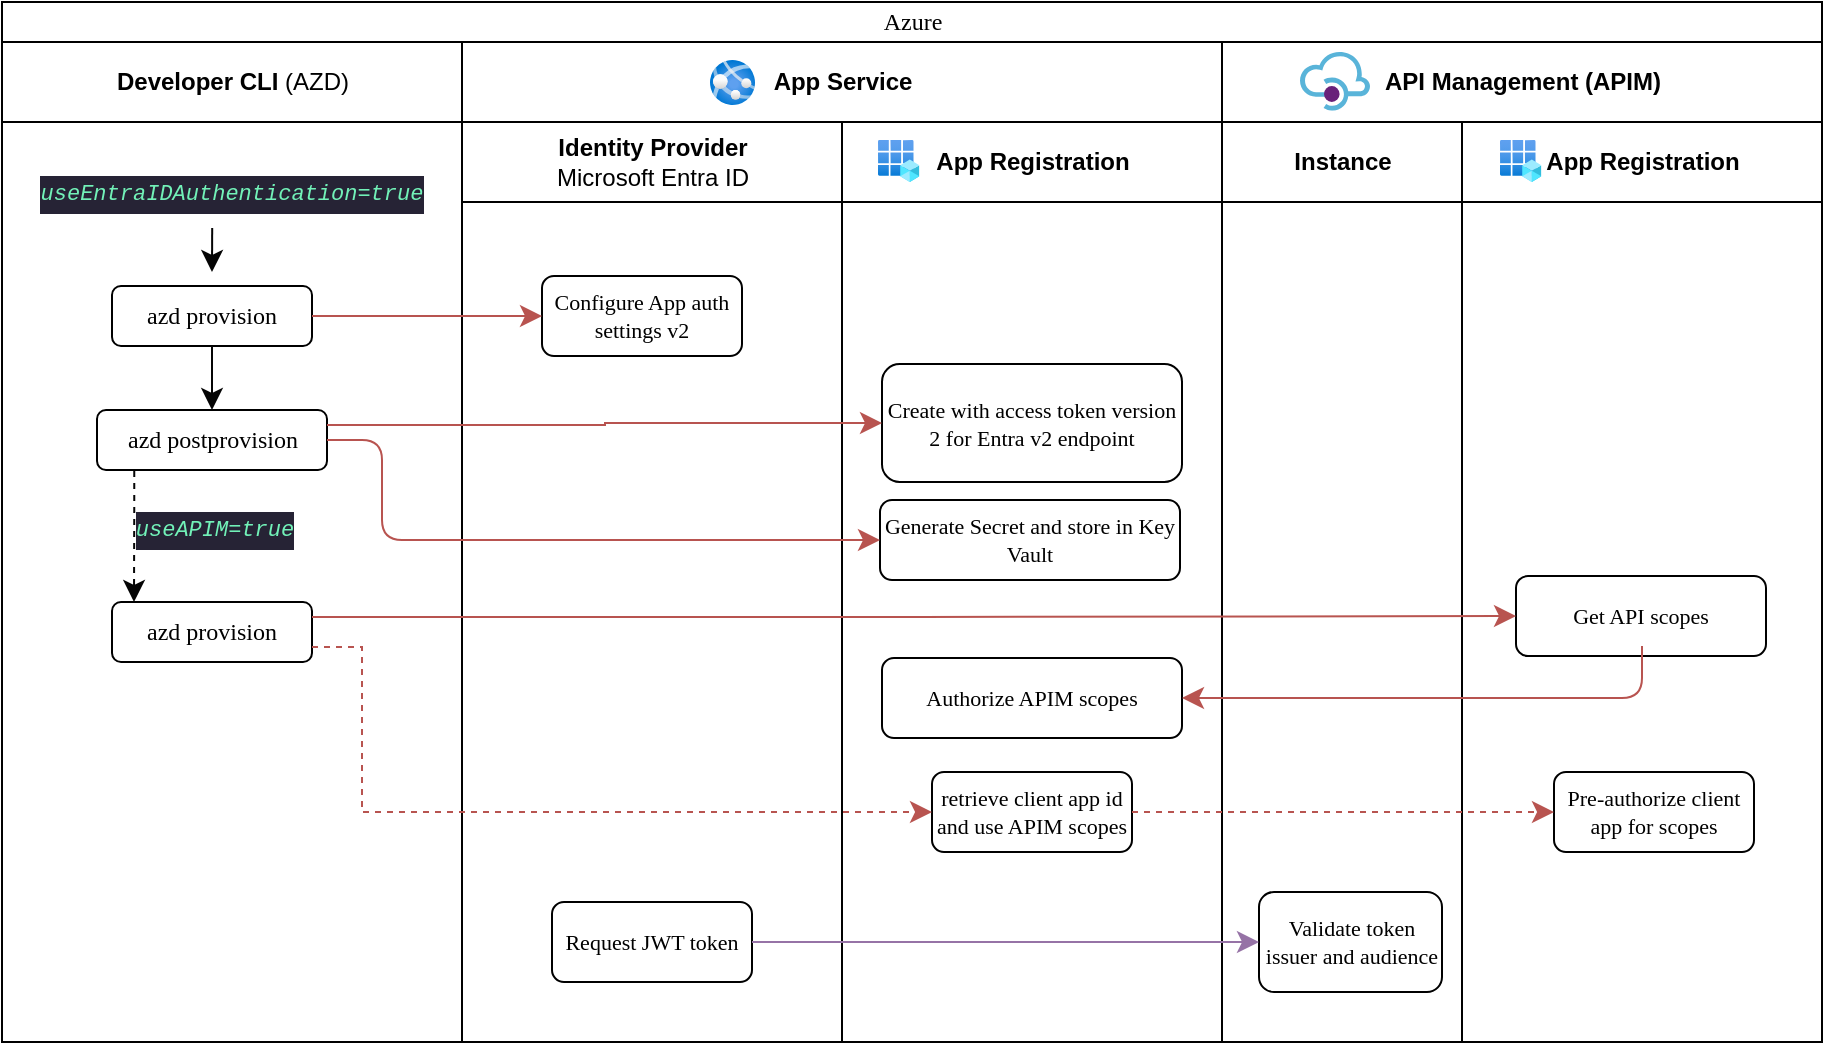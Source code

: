 <mxfile version="22.1.2" type="device" pages="2">
  <diagram name="App Service PaaS Auth" id="J0kEoaDPSvpVxaNFogBW">
    <mxGraphModel dx="1304" dy="760" grid="1" gridSize="10" guides="1" tooltips="1" connect="1" arrows="1" fold="1" page="1" pageScale="1" pageWidth="1100" pageHeight="850" background="none" math="0" shadow="0">
      <root>
        <mxCell id="TxJ0xP_LkDmAu8PP4f3W-0" />
        <mxCell id="TxJ0xP_LkDmAu8PP4f3W-1" parent="TxJ0xP_LkDmAu8PP4f3W-0" />
        <mxCell id="TxJ0xP_LkDmAu8PP4f3W-2" value="&lt;font style=&quot;font-size: 12px; font-weight: normal;&quot;&gt;Azure&lt;/font&gt;" style="swimlane;html=1;childLayout=stackLayout;startSize=20;rounded=0;shadow=0;labelBackgroundColor=none;strokeWidth=1;fontFamily=Verdana;fontSize=8;align=center;" vertex="1" parent="TxJ0xP_LkDmAu8PP4f3W-1">
          <mxGeometry x="70" y="40" width="910" height="520" as="geometry" />
        </mxCell>
        <mxCell id="TxJ0xP_LkDmAu8PP4f3W-7" value="Developer CLI &lt;span style=&quot;font-weight: normal;&quot;&gt;(AZD)&lt;/span&gt;" style="swimlane;html=1;startSize=40;" vertex="1" parent="TxJ0xP_LkDmAu8PP4f3W-2">
          <mxGeometry y="20" width="230" height="500" as="geometry" />
        </mxCell>
        <mxCell id="DdFleMHpm2gLT70RBmjc-2" value="" style="shape=image;verticalLabelPosition=bottom;labelBackgroundColor=default;verticalAlign=top;aspect=fixed;imageAspect=0;image=https://azure.github.io/awesome-azd/img/logo.png;" vertex="1" parent="TxJ0xP_LkDmAu8PP4f3W-7">
          <mxGeometry x="8" width="38" height="38" as="geometry" />
        </mxCell>
        <mxCell id="pMR1qo70U6GUIszaFT5R-0" value="&lt;font style=&quot;font-size: 12px;&quot;&gt;azd provision&lt;/font&gt;" style="rounded=1;whiteSpace=wrap;html=1;shadow=0;labelBackgroundColor=none;strokeWidth=1;fontFamily=Verdana;fontSize=8;align=center;" vertex="1" parent="TxJ0xP_LkDmAu8PP4f3W-7">
          <mxGeometry x="55" y="122" width="100" height="30" as="geometry" />
        </mxCell>
        <mxCell id="caCMUqzHrhD5SodGUe4n-0" value="&lt;font style=&quot;font-size: 12px;&quot;&gt;azd postprovision&lt;/font&gt;" style="rounded=1;whiteSpace=wrap;html=1;shadow=0;labelBackgroundColor=none;strokeWidth=1;fontFamily=Verdana;fontSize=8;align=center;" vertex="1" parent="TxJ0xP_LkDmAu8PP4f3W-7">
          <mxGeometry x="47.5" y="184" width="115" height="30" as="geometry" />
        </mxCell>
        <mxCell id="okkkJ67Kpcoh9UKUz367-23" value="" style="edgeStyle=elbowEdgeStyle;elbow=horizontal;endArrow=classic;html=1;curved=0;rounded=0;endSize=8;startSize=8;exitX=0.5;exitY=1;exitDx=0;exitDy=0;entryX=0.5;entryY=0;entryDx=0;entryDy=0;fillColor=#f8cecc;strokeColor=#050505;" edge="1" parent="TxJ0xP_LkDmAu8PP4f3W-7" source="pMR1qo70U6GUIszaFT5R-0" target="caCMUqzHrhD5SodGUe4n-0">
          <mxGeometry width="50" height="50" relative="1" as="geometry">
            <mxPoint x="165" y="147" as="sourcePoint" />
            <mxPoint x="260" y="147" as="targetPoint" />
            <Array as="points">
              <mxPoint x="105" y="170" />
            </Array>
          </mxGeometry>
        </mxCell>
        <mxCell id="okkkJ67Kpcoh9UKUz367-25" value="&lt;div style=&quot;color: rgb(187, 187, 187); background-color: rgb(38, 35, 53); font-family: Consolas, &amp;quot;Courier New&amp;quot;, monospace; font-weight: normal; line-height: 19px;&quot;&gt;&lt;div style=&quot;&quot;&gt;&lt;span style=&quot;color: rgb(114, 241, 184); font-style: italic;&quot;&gt;&lt;font style=&quot;font-size: 11px;&quot;&gt;useEntraIDAuthentication=true&lt;/font&gt;&lt;/span&gt;&lt;/div&gt;&lt;/div&gt;" style="text;whiteSpace=wrap;html=1;align=center;" vertex="1" parent="TxJ0xP_LkDmAu8PP4f3W-7">
          <mxGeometry x="20" y="60" width="190" height="40" as="geometry" />
        </mxCell>
        <mxCell id="okkkJ67Kpcoh9UKUz367-26" value="" style="edgeStyle=elbowEdgeStyle;elbow=horizontal;endArrow=classic;html=1;curved=0;rounded=0;endSize=8;startSize=8;entryX=0.5;entryY=0;entryDx=0;entryDy=0;fillColor=#f8cecc;strokeColor=#050505;" edge="1" parent="TxJ0xP_LkDmAu8PP4f3W-7">
          <mxGeometry width="50" height="50" relative="1" as="geometry">
            <mxPoint x="105.091" y="93" as="sourcePoint" />
            <mxPoint x="105" y="115" as="targetPoint" />
            <Array as="points" />
          </mxGeometry>
        </mxCell>
        <mxCell id="okkkJ67Kpcoh9UKUz367-27" value="&lt;div style=&quot;color: rgb(187, 187, 187); background-color: rgb(38, 35, 53); font-family: Consolas, &amp;quot;Courier New&amp;quot;, monospace; font-weight: normal; line-height: 19px;&quot;&gt;&lt;div style=&quot;&quot;&gt;&lt;span style=&quot;color: rgb(114, 241, 184); font-style: italic;&quot;&gt;&lt;font style=&quot;font-size: 11px;&quot;&gt;useAPIM=true&lt;/font&gt;&lt;/span&gt;&lt;/div&gt;&lt;/div&gt;" style="text;whiteSpace=wrap;html=1;align=center;" vertex="1" parent="TxJ0xP_LkDmAu8PP4f3W-7">
          <mxGeometry x="58.5" y="228" width="95" height="24" as="geometry" />
        </mxCell>
        <mxCell id="okkkJ67Kpcoh9UKUz367-30" value="&lt;font style=&quot;font-size: 12px;&quot;&gt;azd provision&lt;/font&gt;" style="rounded=1;whiteSpace=wrap;html=1;shadow=0;labelBackgroundColor=none;strokeWidth=1;fontFamily=Verdana;fontSize=8;align=center;" vertex="1" parent="TxJ0xP_LkDmAu8PP4f3W-7">
          <mxGeometry x="55" y="280" width="100" height="30" as="geometry" />
        </mxCell>
        <mxCell id="okkkJ67Kpcoh9UKUz367-33" value="" style="edgeStyle=elbowEdgeStyle;elbow=vertical;endArrow=classic;html=1;curved=0;rounded=0;endSize=8;startSize=8;exitX=0.162;exitY=1.017;exitDx=0;exitDy=0;entryX=0.05;entryY=0;entryDx=0;entryDy=0;fillColor=#f8cecc;strokeColor=#050505;entryPerimeter=0;exitPerimeter=0;dashed=1;" edge="1" parent="TxJ0xP_LkDmAu8PP4f3W-7" source="caCMUqzHrhD5SodGUe4n-0">
          <mxGeometry width="50" height="50" relative="1" as="geometry">
            <mxPoint x="63" y="214" as="sourcePoint" />
            <mxPoint x="66" y="280" as="targetPoint" />
            <Array as="points">
              <mxPoint x="63" y="232" />
            </Array>
          </mxGeometry>
        </mxCell>
        <mxCell id="TxJ0xP_LkDmAu8PP4f3W-11" value="App Service" style="swimlane;html=1;startSize=40;" vertex="1" parent="TxJ0xP_LkDmAu8PP4f3W-2">
          <mxGeometry x="230" y="20" width="380" height="500" as="geometry">
            <mxRectangle y="20" width="40" height="360" as="alternateBounds" />
          </mxGeometry>
        </mxCell>
        <mxCell id="DdFleMHpm2gLT70RBmjc-0" value="Identity Provider&lt;br&gt;&lt;span style=&quot;font-weight: normal;&quot;&gt;Microsoft Entra ID&lt;/span&gt;" style="swimlane;html=1;startSize=40;verticalAlign=middle;" vertex="1" parent="TxJ0xP_LkDmAu8PP4f3W-11">
          <mxGeometry y="40" width="190" height="460" as="geometry">
            <mxRectangle y="20" width="40" height="360" as="alternateBounds" />
          </mxGeometry>
        </mxCell>
        <mxCell id="TxJ0xP_LkDmAu8PP4f3W-23" value="" style="shape=image;verticalLabelPosition=bottom;labelBackgroundColor=default;verticalAlign=top;aspect=fixed;imageAspect=0;image=https://upload.wikimedia.org/wikipedia/commons/thumb/3/34/Windows_logo_-_2012_derivative.svg/1024px-Windows_logo_-_2012_derivative.svg.png;" vertex="1" parent="DdFleMHpm2gLT70RBmjc-0">
          <mxGeometry x="30" y="23" width="10" height="10" as="geometry" />
        </mxCell>
        <mxCell id="pMR1qo70U6GUIszaFT5R-1" value="&lt;font style=&quot;font-size: 11px;&quot;&gt;Configure App auth settings v2&lt;/font&gt;" style="rounded=1;whiteSpace=wrap;html=1;shadow=0;labelBackgroundColor=none;strokeWidth=1;fontFamily=Verdana;fontSize=8;align=center;" vertex="1" parent="DdFleMHpm2gLT70RBmjc-0">
          <mxGeometry x="40" y="77" width="100" height="40" as="geometry" />
        </mxCell>
        <mxCell id="okkkJ67Kpcoh9UKUz367-12" value="&lt;font style=&quot;font-size: 11px;&quot;&gt;Request JWT token&lt;/font&gt;" style="rounded=1;whiteSpace=wrap;html=1;shadow=0;labelBackgroundColor=none;strokeWidth=1;fontFamily=Verdana;fontSize=8;align=center;" vertex="1" parent="DdFleMHpm2gLT70RBmjc-0">
          <mxGeometry x="45" y="390" width="100" height="40" as="geometry" />
        </mxCell>
        <mxCell id="DdFleMHpm2gLT70RBmjc-1" value="App Registration" style="swimlane;html=1;startSize=40;verticalAlign=middle;" vertex="1" parent="TxJ0xP_LkDmAu8PP4f3W-11">
          <mxGeometry x="190" y="40" width="190" height="460" as="geometry">
            <mxRectangle y="20" width="40" height="360" as="alternateBounds" />
          </mxGeometry>
        </mxCell>
        <mxCell id="2zMvVns0jBvbQEaveiYE-0" value="" style="image;aspect=fixed;html=1;points=[];align=center;fontSize=12;image=img/lib/azure2/identity/App_Registrations.svg;" vertex="1" parent="DdFleMHpm2gLT70RBmjc-1">
          <mxGeometry x="18" y="9" width="20.68" height="21" as="geometry" />
        </mxCell>
        <mxCell id="nA9Qir65aABFyxPnygtA-0" value="&lt;font style=&quot;font-size: 11px;&quot;&gt;Create with access token version 2 for Entra v2 endpoint&lt;/font&gt;" style="rounded=1;whiteSpace=wrap;html=1;shadow=0;labelBackgroundColor=none;strokeWidth=1;fontFamily=Verdana;fontSize=8;align=center;" vertex="1" parent="DdFleMHpm2gLT70RBmjc-1">
          <mxGeometry x="20" y="121" width="150" height="59" as="geometry" />
        </mxCell>
        <mxCell id="nA9Qir65aABFyxPnygtA-1" value="&lt;font style=&quot;font-size: 11px;&quot;&gt;Authorize APIM scopes&lt;/font&gt;" style="rounded=1;whiteSpace=wrap;html=1;shadow=0;labelBackgroundColor=none;strokeWidth=1;fontFamily=Verdana;fontSize=8;align=center;" vertex="1" parent="DdFleMHpm2gLT70RBmjc-1">
          <mxGeometry x="20" y="268" width="150" height="40" as="geometry" />
        </mxCell>
        <mxCell id="okkkJ67Kpcoh9UKUz367-1" value="&lt;font style=&quot;font-size: 11px;&quot;&gt;Generate Secret and store in Key Vault&lt;/font&gt;" style="rounded=1;whiteSpace=wrap;html=1;shadow=0;labelBackgroundColor=none;strokeWidth=1;fontFamily=Verdana;fontSize=8;align=center;" vertex="1" parent="DdFleMHpm2gLT70RBmjc-1">
          <mxGeometry x="19" y="189" width="150" height="40" as="geometry" />
        </mxCell>
        <mxCell id="okkkJ67Kpcoh9UKUz367-9" value="&lt;font style=&quot;font-size: 11px;&quot;&gt;retrieve client app id and use APIM scopes&lt;/font&gt;" style="rounded=1;whiteSpace=wrap;html=1;shadow=0;labelBackgroundColor=none;strokeWidth=1;fontFamily=Verdana;fontSize=8;align=center;" vertex="1" parent="DdFleMHpm2gLT70RBmjc-1">
          <mxGeometry x="45" y="325" width="100" height="40" as="geometry" />
        </mxCell>
        <mxCell id="5hYApjeR-NjjEq_kIkVa-0" value="" style="image;aspect=fixed;html=1;points=[];align=center;fontSize=12;image=img/lib/azure2/compute/App_Services.svg;strokeColor=#80FF00;" vertex="1" parent="TxJ0xP_LkDmAu8PP4f3W-11">
          <mxGeometry x="124" y="9" width="22.5" height="22.5" as="geometry" />
        </mxCell>
        <mxCell id="TxJ0xP_LkDmAu8PP4f3W-21" value="API Management (APIM)" style="swimlane;html=1;startSize=40;" vertex="1" parent="TxJ0xP_LkDmAu8PP4f3W-2">
          <mxGeometry x="610" y="20" width="300" height="500" as="geometry" />
        </mxCell>
        <mxCell id="TxJ0xP_LkDmAu8PP4f3W-24" value="Instance" style="swimlane;html=1;startSize=40;" vertex="1" parent="TxJ0xP_LkDmAu8PP4f3W-21">
          <mxGeometry y="40" width="120" height="460" as="geometry" />
        </mxCell>
        <mxCell id="okkkJ67Kpcoh9UKUz367-13" value="&lt;font style=&quot;font-size: 11px;&quot;&gt;Validate token issuer and audience&lt;/font&gt;" style="rounded=1;whiteSpace=wrap;html=1;shadow=0;labelBackgroundColor=none;strokeWidth=1;fontFamily=Verdana;fontSize=8;align=center;" vertex="1" parent="TxJ0xP_LkDmAu8PP4f3W-24">
          <mxGeometry x="18.5" y="385" width="91.5" height="50" as="geometry" />
        </mxCell>
        <mxCell id="TxJ0xP_LkDmAu8PP4f3W-26" value="App Registration" style="swimlane;html=1;startSize=40;" vertex="1" parent="TxJ0xP_LkDmAu8PP4f3W-21">
          <mxGeometry x="120" y="40" width="180" height="460" as="geometry" />
        </mxCell>
        <mxCell id="2zMvVns0jBvbQEaveiYE-1" value="" style="image;aspect=fixed;html=1;points=[];align=center;fontSize=12;image=img/lib/azure2/identity/App_Registrations.svg;" vertex="1" parent="TxJ0xP_LkDmAu8PP4f3W-26">
          <mxGeometry x="19" y="9" width="20.68" height="21" as="geometry" />
        </mxCell>
        <mxCell id="okkkJ67Kpcoh9UKUz367-0" value="&lt;font style=&quot;font-size: 11px;&quot;&gt;Get API scopes&lt;/font&gt;" style="rounded=1;whiteSpace=wrap;html=1;shadow=0;labelBackgroundColor=none;strokeWidth=1;fontFamily=Verdana;fontSize=8;align=center;" vertex="1" parent="TxJ0xP_LkDmAu8PP4f3W-26">
          <mxGeometry x="27" y="227" width="125" height="40" as="geometry" />
        </mxCell>
        <mxCell id="okkkJ67Kpcoh9UKUz367-8" value="&lt;font style=&quot;font-size: 11px;&quot;&gt;Pre-authorize client app for scopes&lt;/font&gt;" style="rounded=1;whiteSpace=wrap;html=1;shadow=0;labelBackgroundColor=none;strokeWidth=1;fontFamily=Verdana;fontSize=8;align=center;" vertex="1" parent="TxJ0xP_LkDmAu8PP4f3W-26">
          <mxGeometry x="46" y="325" width="100" height="40" as="geometry" />
        </mxCell>
        <mxCell id="5cYQm8YY0smrO2BUzFCl-0" value="" style="image;sketch=0;aspect=fixed;html=1;points=[];align=center;fontSize=12;image=img/lib/mscae/API_Management.svg;" vertex="1" parent="TxJ0xP_LkDmAu8PP4f3W-21">
          <mxGeometry x="39" y="5" width="35" height="29.4" as="geometry" />
        </mxCell>
        <mxCell id="pMR1qo70U6GUIszaFT5R-2" value="" style="edgeStyle=elbowEdgeStyle;elbow=horizontal;endArrow=classic;html=1;curved=0;rounded=0;endSize=8;startSize=8;exitX=1;exitY=0.5;exitDx=0;exitDy=0;entryX=0;entryY=0.5;entryDx=0;entryDy=0;fillColor=#f8cecc;strokeColor=#b85450;" edge="1" parent="TxJ0xP_LkDmAu8PP4f3W-2" source="pMR1qo70U6GUIszaFT5R-0" target="pMR1qo70U6GUIszaFT5R-1">
          <mxGeometry width="50" height="50" relative="1" as="geometry">
            <mxPoint x="550" y="284" as="sourcePoint" />
            <mxPoint x="205" y="157" as="targetPoint" />
            <Array as="points">
              <mxPoint x="170" y="154" />
            </Array>
          </mxGeometry>
        </mxCell>
        <mxCell id="okkkJ67Kpcoh9UKUz367-2" value="" style="edgeStyle=elbowEdgeStyle;elbow=horizontal;endArrow=classic;html=1;curved=0;rounded=0;endSize=8;startSize=8;exitX=1;exitY=0.25;exitDx=0;exitDy=0;fillColor=#f8cecc;strokeColor=#b85450;entryX=0;entryY=0.5;entryDx=0;entryDy=0;" edge="1" parent="TxJ0xP_LkDmAu8PP4f3W-2" source="caCMUqzHrhD5SodGUe4n-0" target="nA9Qir65aABFyxPnygtA-0">
          <mxGeometry width="50" height="50" relative="1" as="geometry">
            <mxPoint x="710" y="270" as="sourcePoint" />
            <mxPoint x="419" y="200" as="targetPoint" />
          </mxGeometry>
        </mxCell>
        <mxCell id="okkkJ67Kpcoh9UKUz367-3" value="" style="edgeStyle=elbowEdgeStyle;elbow=horizontal;endArrow=classic;html=1;rounded=1;endSize=8;startSize=8;entryX=0;entryY=0.5;entryDx=0;entryDy=0;exitX=1;exitY=0.5;exitDx=0;exitDy=0;fillColor=#f8cecc;strokeColor=#b85450;" edge="1" parent="TxJ0xP_LkDmAu8PP4f3W-2" source="caCMUqzHrhD5SodGUe4n-0" target="okkkJ67Kpcoh9UKUz367-1">
          <mxGeometry width="50" height="50" relative="1" as="geometry">
            <mxPoint x="173" y="229" as="sourcePoint" />
            <mxPoint x="430" y="229" as="targetPoint" />
            <Array as="points">
              <mxPoint x="190" y="260" />
            </Array>
          </mxGeometry>
        </mxCell>
        <mxCell id="okkkJ67Kpcoh9UKUz367-4" value="" style="edgeStyle=elbowEdgeStyle;elbow=horizontal;endArrow=classic;html=1;rounded=1;endSize=8;startSize=8;entryX=0;entryY=0.5;entryDx=0;entryDy=0;fillColor=#f8cecc;strokeColor=#b85450;exitX=1;exitY=0.25;exitDx=0;exitDy=0;" edge="1" parent="TxJ0xP_LkDmAu8PP4f3W-2" source="okkkJ67Kpcoh9UKUz367-30" target="okkkJ67Kpcoh9UKUz367-0">
          <mxGeometry width="50" height="50" relative="1" as="geometry">
            <mxPoint x="150" y="280" as="sourcePoint" />
            <mxPoint x="805" y="315" as="targetPoint" />
            <Array as="points">
              <mxPoint x="450" y="300" />
            </Array>
          </mxGeometry>
        </mxCell>
        <mxCell id="okkkJ67Kpcoh9UKUz367-5" value="" style="edgeStyle=elbowEdgeStyle;elbow=horizontal;endArrow=classic;html=1;rounded=1;endSize=8;startSize=8;entryX=1;entryY=0.5;entryDx=0;entryDy=0;fillColor=#f8cecc;strokeColor=#b85450;" edge="1" parent="TxJ0xP_LkDmAu8PP4f3W-2" target="nA9Qir65aABFyxPnygtA-1">
          <mxGeometry width="50" height="50" relative="1" as="geometry">
            <mxPoint x="820" y="322" as="sourcePoint" />
            <mxPoint x="350" y="170" as="targetPoint" />
            <Array as="points">
              <mxPoint x="820" y="340" />
            </Array>
          </mxGeometry>
        </mxCell>
        <mxCell id="okkkJ67Kpcoh9UKUz367-10" value="" style="edgeStyle=elbowEdgeStyle;elbow=horizontal;endArrow=classic;html=1;curved=0;rounded=0;endSize=8;startSize=8;entryX=0;entryY=0.5;entryDx=0;entryDy=0;dashed=1;fillColor=#f8cecc;strokeColor=#b85450;exitX=1;exitY=0.75;exitDx=0;exitDy=0;" edge="1" parent="TxJ0xP_LkDmAu8PP4f3W-2" source="okkkJ67Kpcoh9UKUz367-30" target="okkkJ67Kpcoh9UKUz367-9">
          <mxGeometry width="50" height="50" relative="1" as="geometry">
            <mxPoint x="173" y="237" as="sourcePoint" />
            <mxPoint x="815" y="312" as="targetPoint" />
            <Array as="points">
              <mxPoint x="180" y="360" />
            </Array>
          </mxGeometry>
        </mxCell>
        <mxCell id="okkkJ67Kpcoh9UKUz367-11" value="" style="edgeStyle=elbowEdgeStyle;elbow=horizontal;endArrow=classic;html=1;curved=0;rounded=0;endSize=8;startSize=8;exitX=1;exitY=0.5;exitDx=0;exitDy=0;entryX=0;entryY=0.5;entryDx=0;entryDy=0;dashed=1;fillColor=#f8cecc;strokeColor=#b85450;" edge="1" parent="TxJ0xP_LkDmAu8PP4f3W-2" source="okkkJ67Kpcoh9UKUz367-9" target="okkkJ67Kpcoh9UKUz367-8">
          <mxGeometry width="50" height="50" relative="1" as="geometry">
            <mxPoint x="610" y="450" as="sourcePoint" />
            <mxPoint x="866" y="450" as="targetPoint" />
          </mxGeometry>
        </mxCell>
        <mxCell id="okkkJ67Kpcoh9UKUz367-14" value="" style="edgeStyle=elbowEdgeStyle;elbow=horizontal;endArrow=classic;html=1;curved=0;rounded=0;endSize=8;startSize=8;exitX=1;exitY=0.5;exitDx=0;exitDy=0;entryX=0;entryY=0.5;entryDx=0;entryDy=0;fillColor=#e1d5e7;strokeColor=#9673a6;" edge="1" parent="TxJ0xP_LkDmAu8PP4f3W-2" source="okkkJ67Kpcoh9UKUz367-12" target="okkkJ67Kpcoh9UKUz367-13">
          <mxGeometry width="50" height="50" relative="1" as="geometry">
            <mxPoint x="165" y="167" as="sourcePoint" />
            <mxPoint x="260" y="167" as="targetPoint" />
            <Array as="points" />
          </mxGeometry>
        </mxCell>
      </root>
    </mxGraphModel>
  </diagram>
  <diagram id="E9JZm5g3ujnK0vpZf0Wo" name="Principal Propagation">
    <mxGraphModel dx="1147" dy="669" grid="1" gridSize="10" guides="1" tooltips="1" connect="1" arrows="1" fold="1" page="1" pageScale="1" pageWidth="850" pageHeight="1100" math="0" shadow="0">
      <root>
        <mxCell id="0" />
        <mxCell id="1" parent="0" />
        <mxCell id="8CwRrsDVTh27Dw83Pmwj-2" value="" style="image;aspect=fixed;html=1;points=[];align=center;fontSize=12;image=img/lib/azure2/identity/App_Registrations.svg;" vertex="1" parent="1">
          <mxGeometry x="331.81" y="294" width="39.38" height="40" as="geometry" />
        </mxCell>
        <mxCell id="8CwRrsDVTh27Dw83Pmwj-4" value="" style="image;sketch=0;aspect=fixed;html=1;points=[];align=center;fontSize=12;image=img/lib/mscae/API_Management.svg;" vertex="1" parent="1">
          <mxGeometry x="326.5" y="350" width="50" height="42" as="geometry" />
        </mxCell>
        <mxCell id="8CwRrsDVTh27Dw83Pmwj-5" value="" style="image;aspect=fixed;html=1;points=[];align=center;fontSize=12;image=img/lib/azure2/compute/App_Services.svg;imageBackground=default;" vertex="1" parent="1">
          <mxGeometry x="152.69" y="350.5" width="43" height="43" as="geometry" />
        </mxCell>
        <mxCell id="8CwRrsDVTh27Dw83Pmwj-8" value="" style="image;sketch=0;aspect=fixed;html=1;points=[];align=center;fontSize=12;image=img/lib/mscae/SAP_HANA_on_Azure.svg;" vertex="1" parent="1">
          <mxGeometry x="517.42" y="359.5" width="50" height="25" as="geometry" />
        </mxCell>
        <mxCell id="8CwRrsDVTh27Dw83Pmwj-25" style="edgeStyle=orthogonalEdgeStyle;orthogonalLoop=1;jettySize=auto;html=1;exitX=1;exitY=0.5;exitDx=0;exitDy=0;entryX=0.5;entryY=0;entryDx=0;entryDy=0;rounded=1;" edge="1" parent="1" source="8CwRrsDVTh27Dw83Pmwj-9" target="8CwRrsDVTh27Dw83Pmwj-23">
          <mxGeometry relative="1" as="geometry" />
        </mxCell>
        <mxCell id="8CwRrsDVTh27Dw83Pmwj-26" style="edgeStyle=orthogonalEdgeStyle;rounded=0;orthogonalLoop=1;jettySize=auto;html=1;exitX=0.5;exitY=1;exitDx=0;exitDy=0;entryX=0.5;entryY=0;entryDx=0;entryDy=0;" edge="1" parent="1" source="8CwRrsDVTh27Dw83Pmwj-9" target="8CwRrsDVTh27Dw83Pmwj-20">
          <mxGeometry relative="1" as="geometry" />
        </mxCell>
        <mxCell id="8CwRrsDVTh27Dw83Pmwj-27" style="edgeStyle=orthogonalEdgeStyle;rounded=1;orthogonalLoop=1;jettySize=auto;html=1;exitX=0;exitY=0.5;exitDx=0;exitDy=0;" edge="1" parent="1" source="8CwRrsDVTh27Dw83Pmwj-9" target="8CwRrsDVTh27Dw83Pmwj-19">
          <mxGeometry relative="1" as="geometry" />
        </mxCell>
        <mxCell id="8CwRrsDVTh27Dw83Pmwj-9" value="" style="shape=image;verticalLabelPosition=bottom;labelBackgroundColor=default;verticalAlign=top;aspect=fixed;imageAspect=0;image=https://circyl.co.uk/wp-content/uploads/2023/08/Entra-ID-logo.png;" vertex="1" parent="1">
          <mxGeometry x="318.25" y="140" width="66.5" height="59.07" as="geometry" />
        </mxCell>
        <mxCell id="8CwRrsDVTh27Dw83Pmwj-10" value="" style="image;aspect=fixed;html=1;points=[];align=center;fontSize=12;image=img/lib/azure2/identity/App_Registrations.svg;" vertex="1" parent="1">
          <mxGeometry x="156.31" y="294" width="39.38" height="40" as="geometry" />
        </mxCell>
        <mxCell id="8CwRrsDVTh27Dw83Pmwj-11" value="" style="image;aspect=fixed;html=1;points=[];align=center;fontSize=12;image=img/lib/azure2/identity/App_Registrations.svg;" vertex="1" parent="1">
          <mxGeometry x="500.31" y="294" width="39.38" height="40" as="geometry" />
        </mxCell>
        <mxCell id="8CwRrsDVTh27Dw83Pmwj-12" value="&lt;b&gt;SAP Solution&lt;/b&gt;&lt;br&gt;&lt;pre&gt;&lt;font style=&quot;font-size: 10px;&quot;&gt;backend&lt;/font&gt;&lt;/pre&gt;" style="text;html=1;strokeColor=none;fillColor=none;align=center;verticalAlign=middle;whiteSpace=wrap;rounded=0;" vertex="1" parent="1">
          <mxGeometry x="490" y="413" width="100" height="60" as="geometry" />
        </mxCell>
        <mxCell id="8CwRrsDVTh27Dw83Pmwj-13" value="&lt;b&gt;Azure Apps&lt;/b&gt;&lt;br&gt;&lt;pre&gt;&lt;font style=&quot;font-size: 10px;&quot;&gt;N front-ends&lt;/font&gt;&lt;/pre&gt;" style="text;html=1;strokeColor=none;fillColor=none;align=center;verticalAlign=middle;whiteSpace=wrap;rounded=0;" vertex="1" parent="1">
          <mxGeometry x="126" y="414" width="100" height="60" as="geometry" />
        </mxCell>
        <mxCell id="8CwRrsDVTh27Dw83Pmwj-14" value="&lt;b&gt;Azure API Management&lt;/b&gt;&lt;br&gt;&lt;pre&gt;&lt;font style=&quot;font-size: 10px;&quot;&gt;middle tier&lt;/font&gt;&lt;/pre&gt;" style="text;html=1;strokeColor=none;fillColor=none;align=center;verticalAlign=middle;whiteSpace=wrap;rounded=0;" vertex="1" parent="1">
          <mxGeometry x="301.5" y="407" width="100" height="60" as="geometry" />
        </mxCell>
        <mxCell id="8CwRrsDVTh27Dw83Pmwj-18" value="&lt;b&gt;Microsoft Entra ID&lt;/b&gt;&lt;br&gt;&lt;pre&gt;&lt;font style=&quot;font-size: 10px;&quot;&gt;Identity Provider&lt;/font&gt;&lt;/pre&gt;" style="text;html=1;strokeColor=none;fillColor=none;align=center;verticalAlign=middle;whiteSpace=wrap;rounded=0;" vertex="1" parent="1">
          <mxGeometry x="296.5" y="80" width="108.5" height="60" as="geometry" />
        </mxCell>
        <mxCell id="8CwRrsDVTh27Dw83Pmwj-19" value="App Registration" style="text;html=1;strokeColor=none;fillColor=none;align=center;verticalAlign=middle;whiteSpace=wrap;rounded=0;" vertex="1" parent="1">
          <mxGeometry x="144.19" y="260" width="60" height="30" as="geometry" />
        </mxCell>
        <mxCell id="8CwRrsDVTh27Dw83Pmwj-20" value="App Registration" style="text;html=1;strokeColor=none;fillColor=none;align=center;verticalAlign=middle;whiteSpace=wrap;rounded=0;" vertex="1" parent="1">
          <mxGeometry x="321.5" y="260" width="60" height="30" as="geometry" />
        </mxCell>
        <mxCell id="8CwRrsDVTh27Dw83Pmwj-21" value="Enterprise App Registration" style="text;html=1;strokeColor=none;fillColor=none;align=center;verticalAlign=middle;whiteSpace=wrap;rounded=0;" vertex="1" parent="1">
          <mxGeometry x="567.42" y="294" width="110" height="30" as="geometry" />
        </mxCell>
        <mxCell id="8CwRrsDVTh27Dw83Pmwj-22" value="" style="image;aspect=fixed;html=1;points=[];align=center;fontSize=12;image=img/lib/azure2/identity/Enterprise_Applications.svg;" vertex="1" parent="1">
          <mxGeometry x="550" y="300" width="28" height="28" as="geometry" />
        </mxCell>
        <mxCell id="8CwRrsDVTh27Dw83Pmwj-23" value="App Registration" style="text;html=1;strokeColor=none;fillColor=none;align=center;verticalAlign=middle;whiteSpace=wrap;rounded=0;" vertex="1" parent="1">
          <mxGeometry x="490" y="260" width="60" height="30" as="geometry" />
        </mxCell>
        <mxCell id="8CwRrsDVTh27Dw83Pmwj-28" value="" style="endArrow=classic;html=1;rounded=0;exitX=1.019;exitY=0.369;exitDx=0;exitDy=0;exitPerimeter=0;entryX=-0.021;entryY=0.369;entryDx=0;entryDy=0;entryPerimeter=0;dashed=1;" edge="1" parent="1" source="8CwRrsDVTh27Dw83Pmwj-10" target="8CwRrsDVTh27Dw83Pmwj-2">
          <mxGeometry width="50" height="50" relative="1" as="geometry">
            <mxPoint x="390" y="310" as="sourcePoint" />
            <mxPoint x="440" y="260" as="targetPoint" />
          </mxGeometry>
        </mxCell>
        <mxCell id="8CwRrsDVTh27Dw83Pmwj-29" value="authorized" style="edgeLabel;html=1;align=center;verticalAlign=middle;resizable=0;points=[];" vertex="1" connectable="0" parent="8CwRrsDVTh27Dw83Pmwj-28">
          <mxGeometry x="-0.104" y="1" relative="1" as="geometry">
            <mxPoint as="offset" />
          </mxGeometry>
        </mxCell>
        <mxCell id="8CwRrsDVTh27Dw83Pmwj-30" value="" style="endArrow=classic;html=1;rounded=0;exitX=0.982;exitY=0.398;exitDx=0;exitDy=0;exitPerimeter=0;entryX=-0.039;entryY=0.39;entryDx=0;entryDy=0;entryPerimeter=0;dashed=1;" edge="1" parent="1" source="8CwRrsDVTh27Dw83Pmwj-2" target="8CwRrsDVTh27Dw83Pmwj-11">
          <mxGeometry width="50" height="50" relative="1" as="geometry">
            <mxPoint x="206" y="319" as="sourcePoint" />
            <mxPoint x="341" y="319" as="targetPoint" />
          </mxGeometry>
        </mxCell>
        <mxCell id="8CwRrsDVTh27Dw83Pmwj-31" value="authorized" style="edgeLabel;html=1;align=center;verticalAlign=middle;resizable=0;points=[];" vertex="1" connectable="0" parent="8CwRrsDVTh27Dw83Pmwj-30">
          <mxGeometry x="-0.104" y="1" relative="1" as="geometry">
            <mxPoint as="offset" />
          </mxGeometry>
        </mxCell>
        <mxCell id="8CwRrsDVTh27Dw83Pmwj-32" style="edgeStyle=orthogonalEdgeStyle;rounded=0;orthogonalLoop=1;jettySize=auto;html=1;exitX=1;exitY=0.25;exitDx=0;exitDy=0;entryX=0.374;entryY=-0.113;entryDx=0;entryDy=0;entryPerimeter=0;strokeColor=default;startArrow=classic;startFill=1;dashed=1;" edge="1" parent="1" source="8CwRrsDVTh27Dw83Pmwj-9" target="8CwRrsDVTh27Dw83Pmwj-22">
          <mxGeometry relative="1" as="geometry">
            <mxPoint x="395" y="180" as="sourcePoint" />
            <mxPoint x="530" y="270" as="targetPoint" />
          </mxGeometry>
        </mxCell>
        <mxCell id="8CwRrsDVTh27Dw83Pmwj-33" value="trust" style="edgeLabel;html=1;align=center;verticalAlign=middle;resizable=0;points=[];" vertex="1" connectable="0" parent="8CwRrsDVTh27Dw83Pmwj-32">
          <mxGeometry x="0.436" relative="1" as="geometry">
            <mxPoint as="offset" />
          </mxGeometry>
        </mxCell>
        <mxCell id="8CwRrsDVTh27Dw83Pmwj-34" value="" style="endArrow=classic;html=1;rounded=0;" edge="1" parent="1">
          <mxGeometry width="50" height="50" relative="1" as="geometry">
            <mxPoint x="207" y="370" as="sourcePoint" />
            <mxPoint x="317" y="370" as="targetPoint" />
          </mxGeometry>
        </mxCell>
        <mxCell id="8CwRrsDVTh27Dw83Pmwj-35" value="OData" style="edgeLabel;html=1;align=center;verticalAlign=middle;resizable=0;points=[];" vertex="1" connectable="0" parent="8CwRrsDVTh27Dw83Pmwj-34">
          <mxGeometry x="-0.104" y="1" relative="1" as="geometry">
            <mxPoint as="offset" />
          </mxGeometry>
        </mxCell>
        <mxCell id="8CwRrsDVTh27Dw83Pmwj-36" value="" style="endArrow=classic;html=1;rounded=0;" edge="1" parent="1">
          <mxGeometry width="50" height="50" relative="1" as="geometry">
            <mxPoint x="390.31" y="370.78" as="sourcePoint" />
            <mxPoint x="500.31" y="370.78" as="targetPoint" />
          </mxGeometry>
        </mxCell>
        <mxCell id="8CwRrsDVTh27Dw83Pmwj-37" value="OData" style="edgeLabel;html=1;align=center;verticalAlign=middle;resizable=0;points=[];" vertex="1" connectable="0" parent="8CwRrsDVTh27Dw83Pmwj-36">
          <mxGeometry x="-0.104" y="1" relative="1" as="geometry">
            <mxPoint as="offset" />
          </mxGeometry>
        </mxCell>
        <mxCell id="8CwRrsDVTh27Dw83Pmwj-39" value="" style="image;aspect=fixed;html=1;points=[];align=center;fontSize=12;image=img/lib/azure2/compute/App_Services.svg;" vertex="1" parent="1">
          <mxGeometry x="147.19" y="353.5" width="43" height="43" as="geometry" />
        </mxCell>
        <mxCell id="8CwRrsDVTh27Dw83Pmwj-40" value="" style="image;aspect=fixed;html=1;points=[];align=center;fontSize=12;image=img/lib/azure2/compute/App_Services.svg;strokeColor=#80FF00;" vertex="1" parent="1">
          <mxGeometry x="140.19" y="357.5" width="43" height="43" as="geometry" />
        </mxCell>
        <mxCell id="8CwRrsDVTh27Dw83Pmwj-46" style="edgeStyle=none;rounded=0;orthogonalLoop=1;jettySize=auto;html=1;exitX=0.5;exitY=0;exitDx=0;exitDy=0;endArrow=none;endFill=0;dashed=1;dashPattern=8 8;" edge="1" parent="1" source="8CwRrsDVTh27Dw83Pmwj-44">
          <mxGeometry relative="1" as="geometry">
            <mxPoint x="256.037" y="370" as="targetPoint" />
          </mxGeometry>
        </mxCell>
        <mxCell id="8CwRrsDVTh27Dw83Pmwj-44" value="&lt;font color=&quot;#ff0000&quot; style=&quot;font-size: 10px;&quot;&gt;OAuth2/OIDC&lt;/font&gt;" style="text;html=1;strokeColor=none;fillColor=none;align=center;verticalAlign=middle;whiteSpace=wrap;rounded=0;" vertex="1" parent="1">
          <mxGeometry x="226" y="383.5" width="60" height="13" as="geometry" />
        </mxCell>
        <mxCell id="8CwRrsDVTh27Dw83Pmwj-49" style="edgeStyle=none;rounded=0;orthogonalLoop=1;jettySize=auto;html=1;exitX=0.5;exitY=0;exitDx=0;exitDy=0;endArrow=none;endFill=0;dashed=1;dashPattern=8 8;" edge="1" parent="1" source="8CwRrsDVTh27Dw83Pmwj-45">
          <mxGeometry relative="1" as="geometry">
            <mxPoint x="441.596" y="370" as="targetPoint" />
          </mxGeometry>
        </mxCell>
        <mxCell id="8CwRrsDVTh27Dw83Pmwj-51" value="&lt;ul style=&quot;font-size: 10px;&quot;&gt;&lt;li&gt;&lt;span style=&quot;background-color: initial;&quot;&gt;&lt;font style=&quot;font-size: 10px;&quot; face=&quot;Courier New&quot;&gt;SAP S/4HANA Cloud private edition&lt;/font&gt;&lt;/span&gt;&lt;/li&gt;&lt;li&gt;&lt;span style=&quot;background-color: initial;&quot;&gt;&lt;font style=&quot;font-size: 10px;&quot; face=&quot;Courier New&quot;&gt;SAP S/4HANA Cloud&amp;nbsp;public edition&lt;/font&gt;&lt;/span&gt;&lt;/li&gt;&lt;li&gt;&lt;span style=&quot;background-color: initial;&quot;&gt;&lt;font style=&quot;font-size: 10px;&quot; face=&quot;Courier New&quot;&gt;SAP Gateway&lt;/font&gt;&lt;/span&gt;&lt;/li&gt;&lt;li&gt;&lt;span style=&quot;background-color: initial;&quot;&gt;&lt;font style=&quot;font-size: 10px;&quot; face=&quot;Courier New&quot;&gt;SAP Business Technology Platform&lt;/font&gt;&lt;/span&gt;&lt;/li&gt;&lt;li&gt;&lt;span style=&quot;background-color: initial;&quot;&gt;&lt;font style=&quot;font-size: 10px;&quot; face=&quot;Courier New&quot;&gt;SAP RAP &amp;amp; SAP CAP&lt;/font&gt;&lt;/span&gt;&lt;/li&gt;&lt;li&gt;&lt;font style=&quot;font-size: 10px;&quot; face=&quot;Courier New&quot;&gt;SAP Business Accelerator Hub&lt;/font&gt;&lt;/li&gt;&lt;li&gt;&lt;font style=&quot;font-size: 10px;&quot; face=&quot;Courier New&quot;&gt;SAP Integration Suite&lt;/font&gt;&lt;/li&gt;&lt;/ul&gt;" style="text;html=1;strokeColor=none;fillColor=none;align=left;verticalAlign=middle;whiteSpace=wrap;rounded=0;" vertex="1" parent="1">
          <mxGeometry x="640" y="313.25" width="250" height="123.5" as="geometry" />
        </mxCell>
        <mxCell id="8CwRrsDVTh27Dw83Pmwj-45" value="&lt;font color=&quot;#ff0000&quot; style=&quot;font-size: 10px;&quot;&gt;Principal Propagation&lt;/font&gt;" style="text;html=1;strokeColor=none;fillColor=none;align=center;verticalAlign=middle;whiteSpace=wrap;rounded=0;" vertex="1" parent="1">
          <mxGeometry x="376.5" y="384.5" width="130" height="13" as="geometry" />
        </mxCell>
        <mxCell id="8CwRrsDVTh27Dw83Pmwj-54" value="" style="endArrow=none;html=1;rounded=0;strokeWidth=1;dashed=1;dashPattern=1 2;shadow=0;strokeColor=#ababab;" edge="1" parent="1">
          <mxGeometry width="50" height="50" relative="1" as="geometry">
            <mxPoint x="570" y="360" as="sourcePoint" />
            <mxPoint x="690" y="320" as="targetPoint" />
          </mxGeometry>
        </mxCell>
        <mxCell id="8CwRrsDVTh27Dw83Pmwj-55" value="" style="endArrow=none;html=1;rounded=0;strokeWidth=1;dashed=1;dashPattern=1 2;shadow=0;strokeColor=#ababab;" edge="1" parent="1">
          <mxGeometry width="50" height="50" relative="1" as="geometry">
            <mxPoint x="556" y="386" as="sourcePoint" />
            <mxPoint x="686" y="426" as="targetPoint" />
          </mxGeometry>
        </mxCell>
      </root>
    </mxGraphModel>
  </diagram>
</mxfile>
